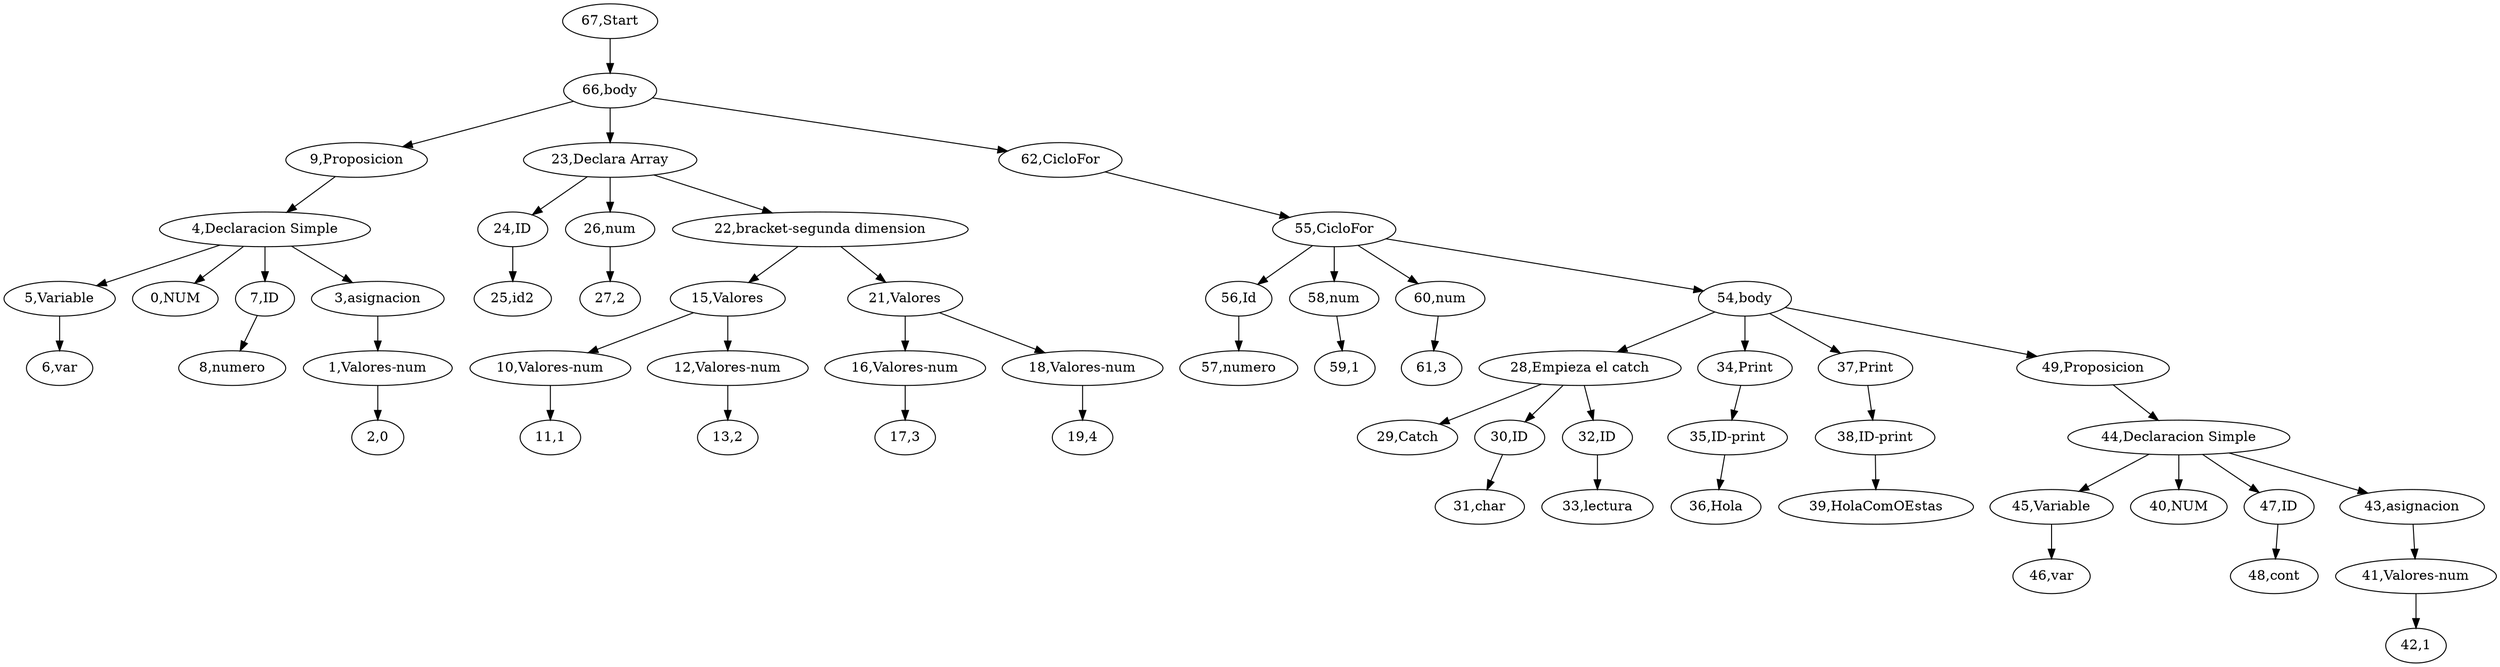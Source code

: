 digraph {
"67,Start" -> "66,body";
"66,body" -> "9,Proposicion";
"9,Proposicion" -> "4,Declaracion Simple";
"4,Declaracion Simple" -> "5,Variable";
"5,Variable" -> "6,var";
"4,Declaracion Simple" -> "0,NUM";
"4,Declaracion Simple" -> "7,ID";
"7,ID" -> "8,numero";
"4,Declaracion Simple" -> "3,asignacion";
"3,asignacion" -> "1,Valores-num";
"1,Valores-num" -> "2,0";
"66,body" -> "23,Declara Array";
"23,Declara Array" -> "24,ID";
"24,ID" -> "25,id2";
"23,Declara Array" -> "26,num";
"26,num" -> "27,2";
"23,Declara Array" -> "22,bracket-segunda dimension";
"22,bracket-segunda dimension" -> "15,Valores";
"15,Valores" -> "10,Valores-num";
"10,Valores-num" -> "11,1";
"15,Valores" -> "12,Valores-num";
"12,Valores-num" -> "13,2";
"22,bracket-segunda dimension" -> "21,Valores";
"21,Valores" -> "16,Valores-num";
"16,Valores-num" -> "17,3";
"21,Valores" -> "18,Valores-num";
"18,Valores-num" -> "19,4";
"66,body" -> "62,CicloFor";
"62,CicloFor" -> "55,CicloFor";
"55,CicloFor" -> "56,Id";
"56,Id" -> "57,numero";
"55,CicloFor" -> "58,num";
"58,num" -> "59,1";
"55,CicloFor" -> "60,num";
"60,num" -> "61,3";
"55,CicloFor" -> "54,body";
"54,body" -> "28,Empieza el catch";
"28,Empieza el catch" -> "29,Catch";
"28,Empieza el catch" -> "30,ID";
"30,ID" -> "31,char";
"28,Empieza el catch" -> "32,ID";
"32,ID" -> "33,lectura";
"54,body" -> "34,Print";
"34,Print" -> "35,ID-print";
"35,ID-print" -> "36,Hola";
"54,body" -> "37,Print";
"37,Print" -> "38,ID-print";
"38,ID-print" -> "39,HolaComOEstas";
"54,body" -> "49,Proposicion";
"49,Proposicion" -> "44,Declaracion Simple";
"44,Declaracion Simple" -> "45,Variable";
"45,Variable" -> "46,var";
"44,Declaracion Simple" -> "40,NUM";
"44,Declaracion Simple" -> "47,ID";
"47,ID" -> "48,cont";
"44,Declaracion Simple" -> "43,asignacion";
"43,asignacion" -> "41,Valores-num";
"41,Valores-num" -> "42,1";

}